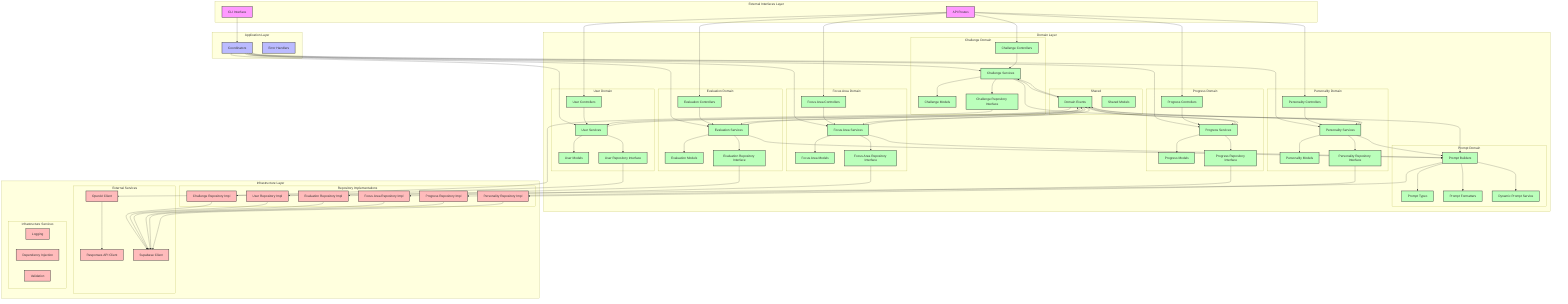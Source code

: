 graph TB
    %% Layers with styling for better visualization
    subgraph "External Interfaces Layer"
        API[API Routes]
        CLI[CLI Interface]
    end

    subgraph "Application Layer"
        UC[Coordinators]
        EH[Error Handlers]
    end

    subgraph "Domain Layer"
        subgraph "Challenge Domain"
            CM[Challenge Models]
            CS[Challenge Services]
            CR[Challenge Repository Interface]
            CC[Challenge Controllers]
        end
        
        subgraph "User Domain"
            UM[User Models]
            US[User Services]
            UR[User Repository Interface]
            UC2[User Controllers]
        end
        
        subgraph "Evaluation Domain"
            EM[Evaluation Models]
            ES[Evaluation Services]
            ER[Evaluation Repository Interface]
            EC[Evaluation Controllers]
        end
        
        subgraph "Focus Area Domain"
            FM[Focus Area Models]
            FS[Focus Area Services]
            FR[Focus Area Repository Interface]
            FC[Focus Area Controllers]
        end

        subgraph "Progress Domain"
            PM[Progress Models]
            PS[Progress Services]
            PR[Progress Repository Interface]
            PC[Progress Controllers]
        end
        
        subgraph "Personality Domain"
            PEM[Personality Models]
            PES[Personality Services]
            PER[Personality Repository Interface]
            PEC[Personality Controllers]
        end

        subgraph "Prompt Domain"
            PB[Prompt Builders]
            PT[Prompt Types]
            PF[Prompt Formatters]
            DPS[Dynamic Prompt Service]
        end
        
        subgraph "Shared"
            DE[Domain Events]
            SH[Shared Models]
        end
    end

    subgraph "Infrastructure Layer"
        subgraph "Repository Implementations"
            CRI[Challenge Repository Impl]
            URI[User Repository Impl]
            ERI[Evaluation Repository Impl]
            FRI[Focus Area Repository Impl]
            PRI[Progress Repository Impl]
            PERI[Personality Repository Impl]
        end
        
        subgraph "External Services"
            OAI[OpenAI Client]
            RA[Responses API Client]
            SB[Supabase Client]
        end
        
        subgraph "Infrastructure Services"
            L[Logging]
            DI[Dependency Injection]
            V[Validation]
        end
    end

    %% Connections between layers
    API --> CC
    API --> UC2
    API --> EC
    API --> FC
    API --> PC
    API --> PEC
    
    CLI --> UC
    
    UC --> CS
    UC --> US
    UC --> ES
    UC --> FS
    UC --> PS
    UC --> PES
    
    %% Domain connections
    CS --> CM
    CS --> CR
    CS --> DE
    
    US --> UM
    US --> UR
    US --> DE
    
    ES --> EM
    ES --> ER
    ES --> DE
    
    FS --> FM
    FS --> FR
    FS --> DE
    
    PS --> PM
    PS --> PR
    PS --> DE
    
    PES --> PEM
    PES --> PER
    PES --> DE
    
    %% Controllers to Services
    CC --> CS
    UC2 --> US
    EC --> ES
    FC --> FS
    PC --> PS
    PEC --> PES
    
    %% Repository implementations
    CR --> CRI
    UR --> URI
    ER --> ERI
    FR --> FRI
    PR --> PRI
    PER --> PERI
    
    %% Infrastructure dependencies
    CRI --> SB
    URI --> SB
    ERI --> SB
    FRI --> SB
    PRI --> SB
    PERI --> SB
    
    %% External services usage
    CS --> PB
    ES --> PB
    FS --> PB
    PES --> PB
    
    PB --> PT
    PB --> PF
    PB --> DPS
    
    PB --> OAI
    OAI --> RA
    
    %% Cross-domain communication via events
    DE --> CS
    DE --> US
    DE --> ES
    DE --> FS
    DE --> PS
    DE --> PES
    
    %% Style definitions
    classDef interfaceLayer fill:#f9f,stroke:#333,stroke-width:2px
    classDef applicationLayer fill:#bbf,stroke:#333,stroke-width:2px
    classDef domainLayer fill:#bfb,stroke:#333,stroke-width:2px
    classDef infrastructureLayer fill:#fbb,stroke:#333,stroke-width:2px
    
    class API,CLI interfaceLayer
    class UC,EH applicationLayer
    class CM,CS,CR,CC,UM,US,UR,UC2,EM,ES,ER,EC,FM,FS,FR,FC,PM,PS,PR,PC,PEM,PES,PER,PEC,PB,PT,PF,DPS,DE,SH domainLayer
    class CRI,URI,ERI,FRI,PRI,PERI,OAI,RA,SB,L,DI,V infrastructureLayer